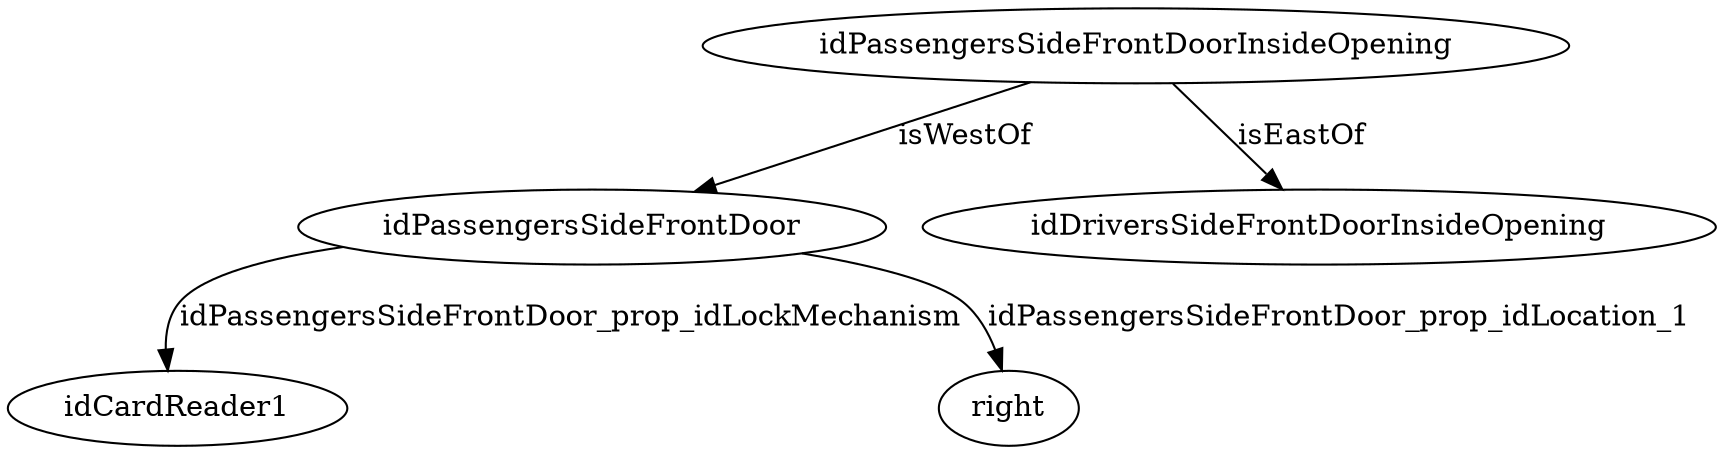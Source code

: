 strict digraph  {
idPassengersSideFrontDoorInsideOpening [node_type=entity_node, root=root];
idPassengersSideFrontDoor;
idCardReader1;
right;
idDriversSideFrontDoorInsideOpening;
idPassengersSideFrontDoorInsideOpening -> idDriversSideFrontDoorInsideOpening  [edge_type=relationship, label=isEastOf];
idPassengersSideFrontDoorInsideOpening -> idPassengersSideFrontDoor  [edge_type=relationship, label=isWestOf];
idPassengersSideFrontDoor -> idCardReader1  [edge_type=property, label=idPassengersSideFrontDoor_prop_idLockMechanism];
idPassengersSideFrontDoor -> right  [edge_type=property, label=idPassengersSideFrontDoor_prop_idLocation_1];
}
